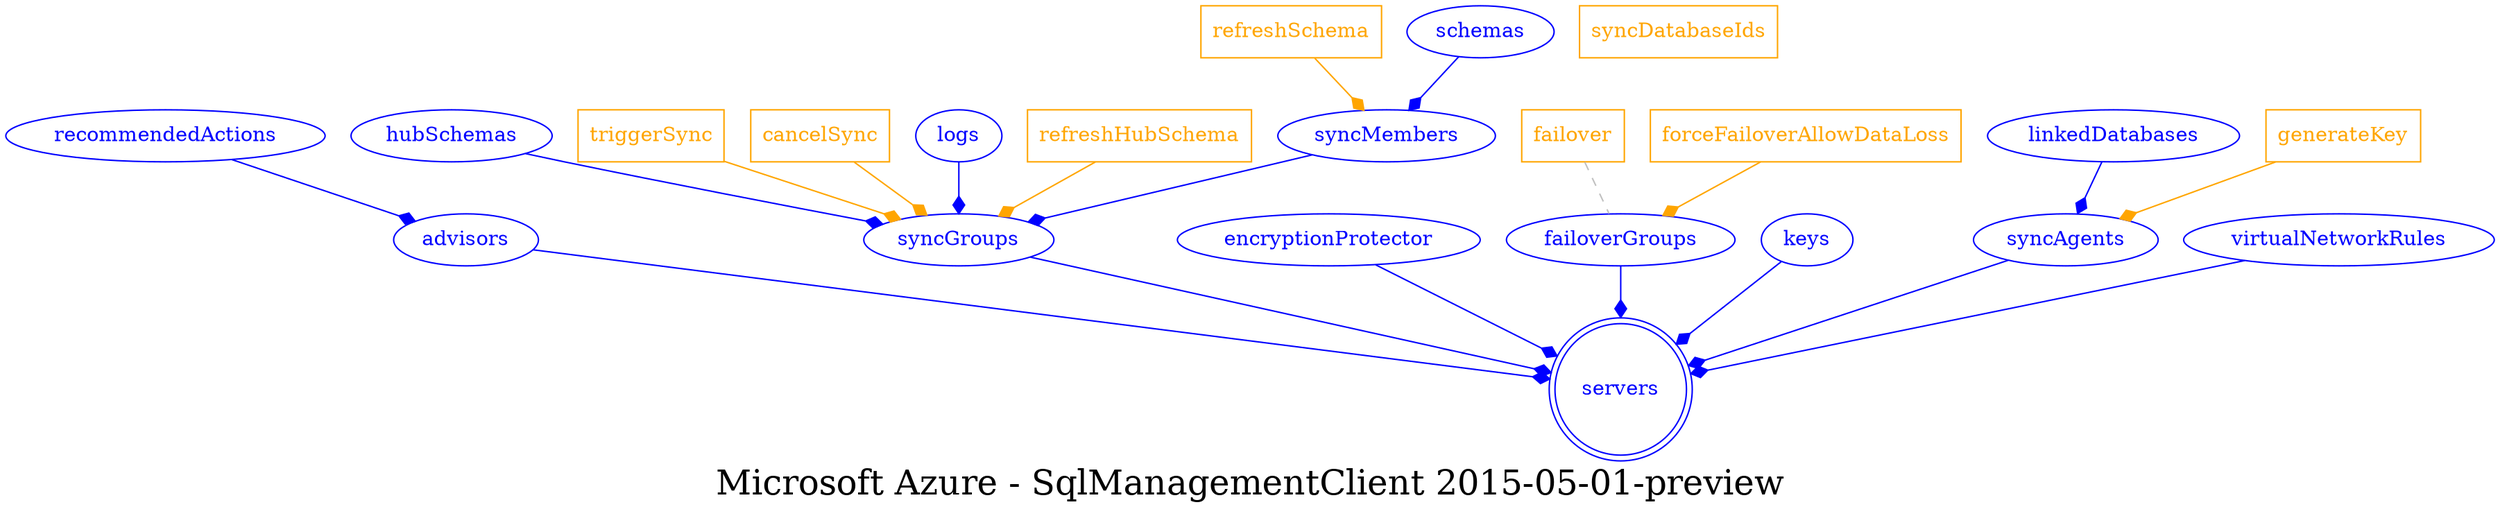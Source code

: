 digraph LexiconGraph {
graph[label="Microsoft Azure - SqlManagementClient 2015-05-01-preview", fontsize=24]
splines=true
"servers" [color=blue, fontcolor=blue, shape=doublecircle]
"advisors" -> "servers" [color=blue, fontcolor=blue, arrowhead=diamond, arrowtail=none]
"advisors" [color=blue, fontcolor=blue, shape=ellipse]
"recommendedActions" -> "advisors" [color=blue, fontcolor=blue, arrowhead=diamond, arrowtail=none]
"recommendedActions" [color=blue, fontcolor=blue, shape=ellipse]
"syncGroups" -> "servers" [color=blue, fontcolor=blue, arrowhead=diamond, arrowtail=none]
"syncGroups" [color=blue, fontcolor=blue, shape=ellipse]
"hubSchemas" -> "syncGroups" [color=blue, fontcolor=blue, arrowhead=diamond, arrowtail=none]
"hubSchemas" [color=blue, fontcolor=blue, shape=ellipse]
"triggerSync" [color=orange, fontcolor=orange, shape=box]
"triggerSync" -> "syncGroups" [color=orange, fontcolor=orange, arrowhead=diamond, arrowtail=none]
"cancelSync" [color=orange, fontcolor=orange, shape=box]
"cancelSync" -> "syncGroups" [color=orange, fontcolor=orange, arrowhead=diamond, arrowtail=none]
"logs" -> "syncGroups" [color=blue, fontcolor=blue, arrowhead=diamond, arrowtail=none]
"logs" [color=blue, fontcolor=blue, shape=ellipse]
"refreshHubSchema" [color=orange, fontcolor=orange, shape=box]
"refreshHubSchema" -> "syncGroups" [color=orange, fontcolor=orange, arrowhead=diamond, arrowtail=none]
"syncMembers" -> "syncGroups" [color=blue, fontcolor=blue, arrowhead=diamond, arrowtail=none]
"syncMembers" [color=blue, fontcolor=blue, shape=ellipse]
"refreshSchema" [color=orange, fontcolor=orange, shape=box]
"refreshSchema" -> "syncMembers" [color=orange, fontcolor=orange, arrowhead=diamond, arrowtail=none]
"schemas" -> "syncMembers" [color=blue, fontcolor=blue, arrowhead=diamond, arrowtail=none]
"schemas" [color=blue, fontcolor=blue, shape=ellipse]
"encryptionProtector" -> "servers" [color=blue, fontcolor=blue, arrowhead=diamond, arrowtail=none]
"encryptionProtector" [color=blue, fontcolor=blue, shape=ellipse]
"failoverGroups" -> "servers" [color=blue, fontcolor=blue, arrowhead=diamond, arrowtail=none]
"failoverGroups" [color=blue, fontcolor=blue, shape=ellipse]
"failover" -> "failoverGroups" [color=grey, fontcolor=grey, arrowhead=none, arrowtail=none, style=dashed]
"failover" [color=orange, fontcolor=orange, shape=box]
"forceFailoverAllowDataLoss" [color=orange, fontcolor=orange, shape=box]
"forceFailoverAllowDataLoss" -> "failoverGroups" [color=orange, fontcolor=orange, arrowhead=diamond, arrowtail=none]
"keys" -> "servers" [color=blue, fontcolor=blue, arrowhead=diamond, arrowtail=none]
"keys" [color=blue, fontcolor=blue, shape=ellipse]
"syncAgents" -> "servers" [color=blue, fontcolor=blue, arrowhead=diamond, arrowtail=none]
"syncAgents" [color=blue, fontcolor=blue, shape=ellipse]
"linkedDatabases" -> "syncAgents" [color=blue, fontcolor=blue, arrowhead=diamond, arrowtail=none]
"linkedDatabases" [color=blue, fontcolor=blue, shape=ellipse]
"generateKey" [color=orange, fontcolor=orange, shape=box]
"generateKey" -> "syncAgents" [color=orange, fontcolor=orange, arrowhead=diamond, arrowtail=none]
"virtualNetworkRules" -> "servers" [color=blue, fontcolor=blue, arrowhead=diamond, arrowtail=none]
"virtualNetworkRules" [color=blue, fontcolor=blue, shape=ellipse]
"syncDatabaseIds" [color=orange, fontcolor=orange, shape=box]
}
